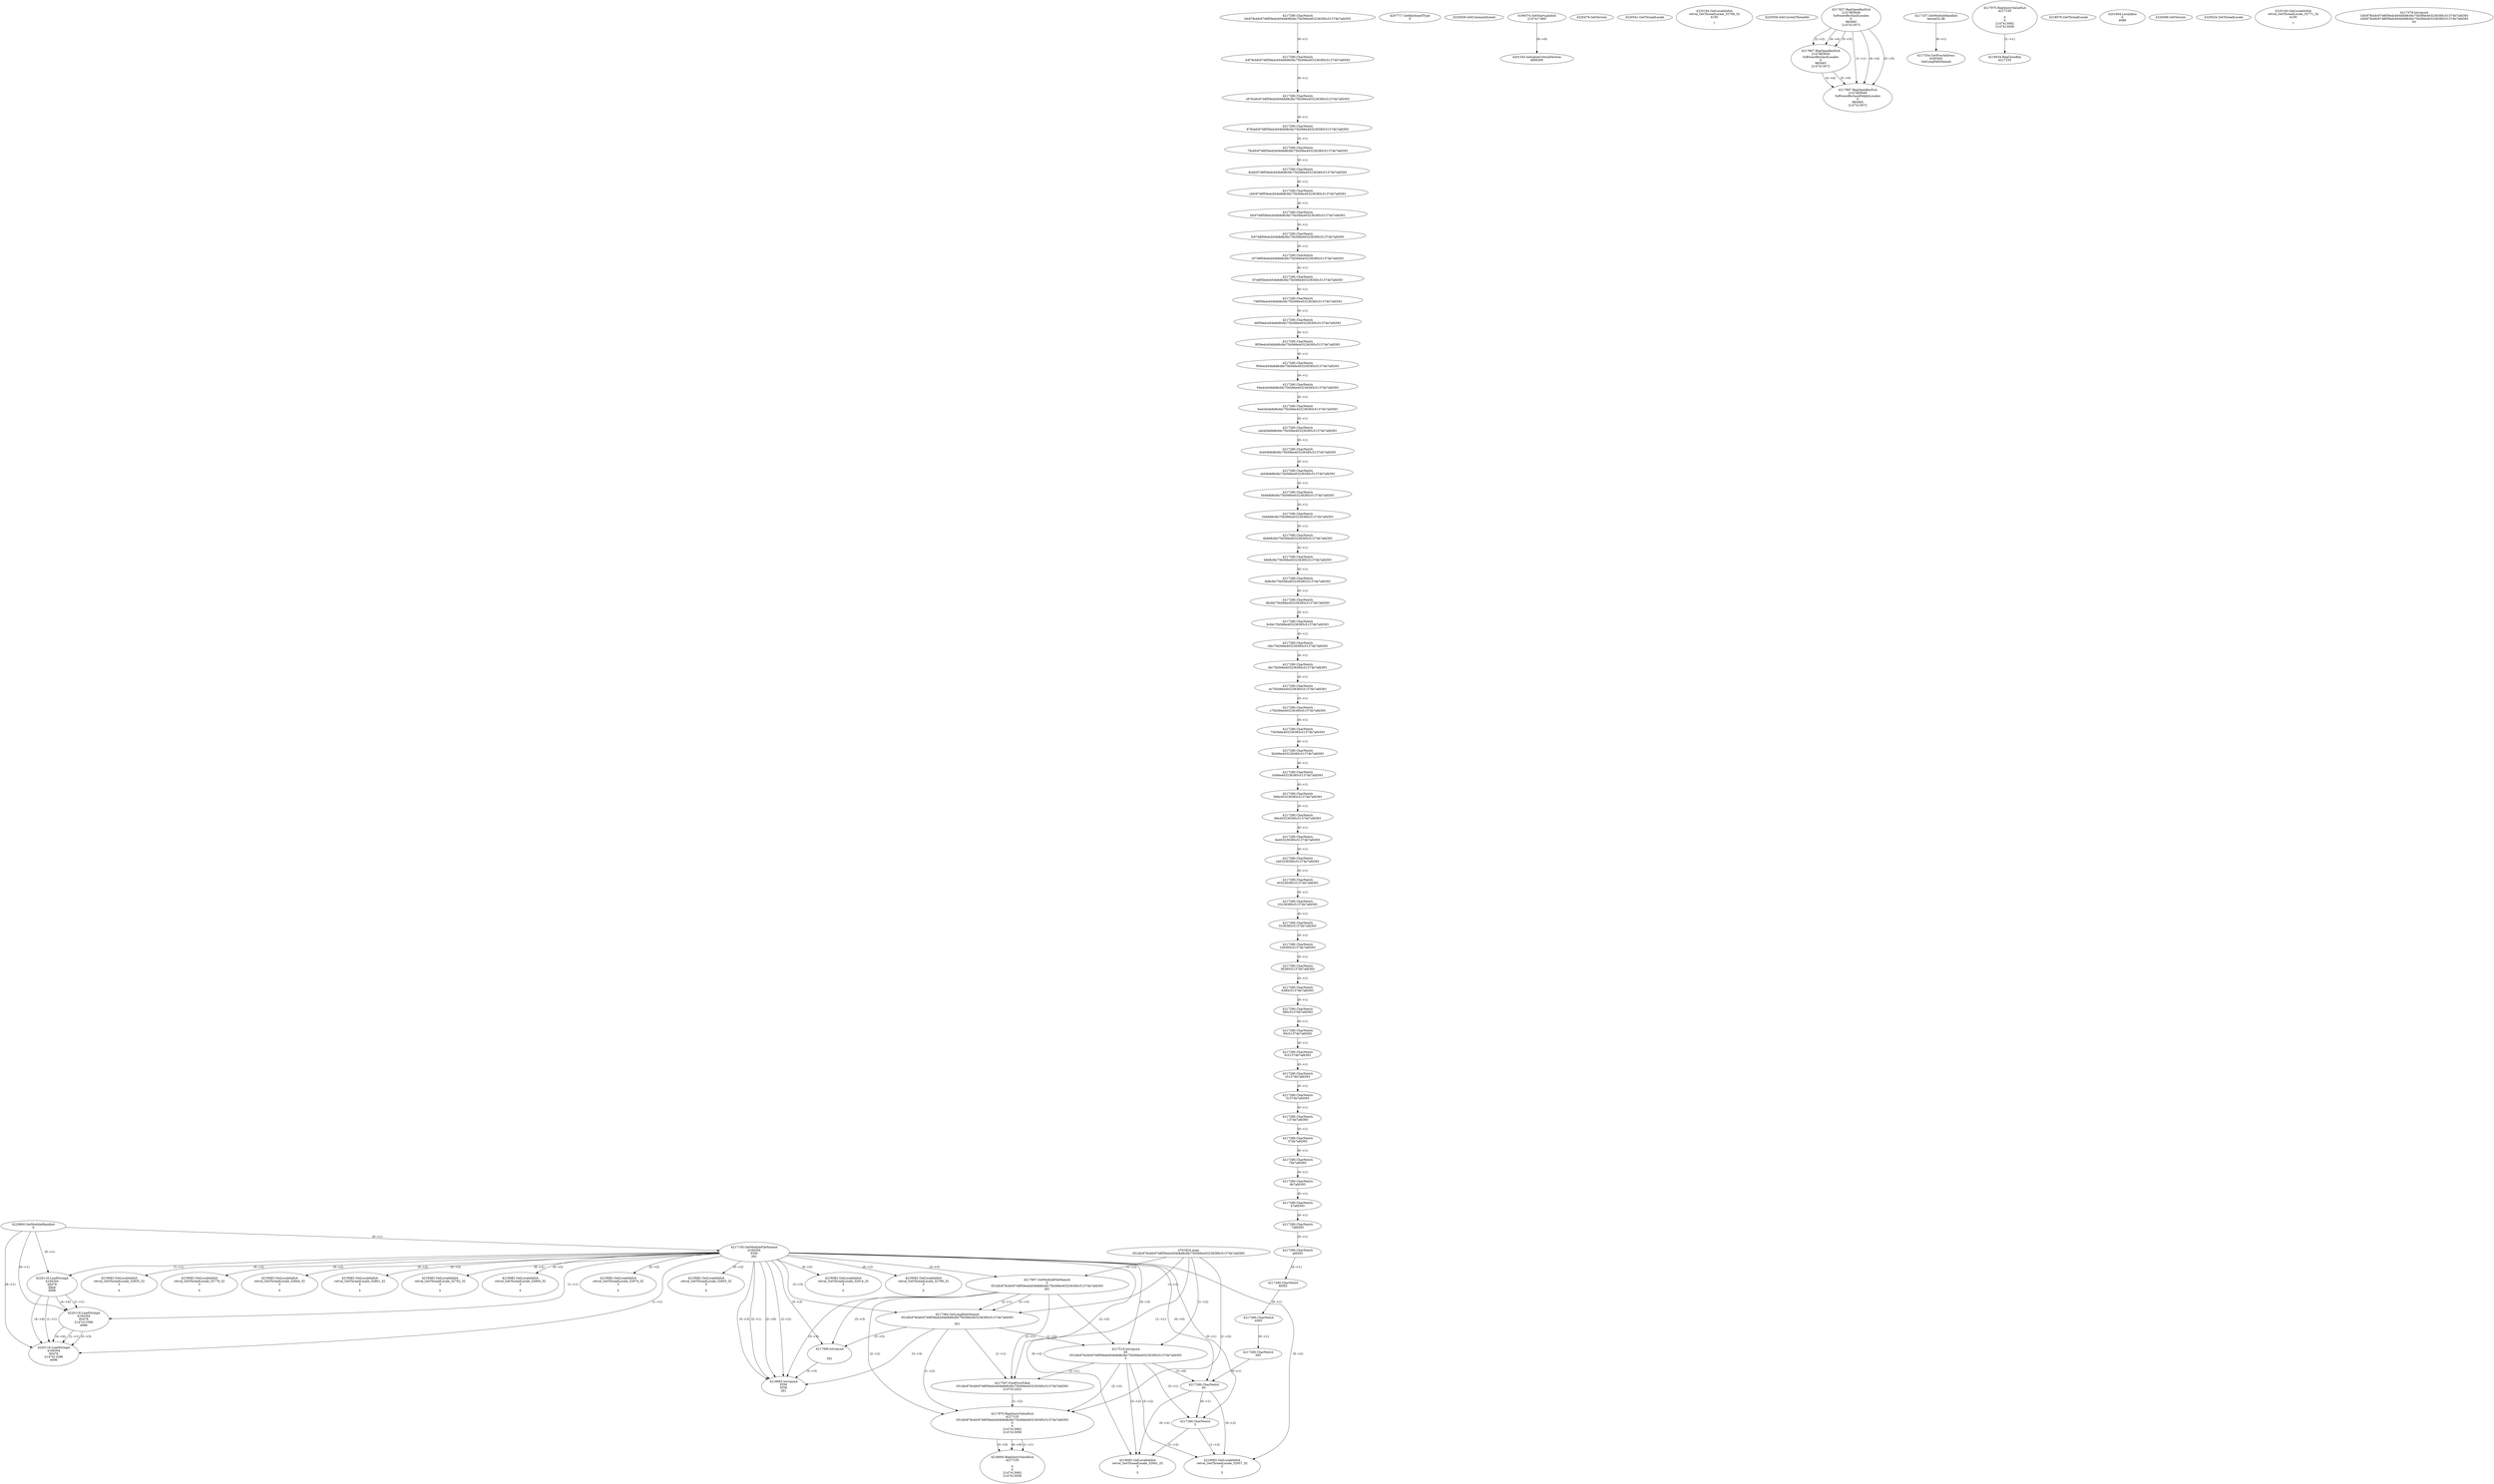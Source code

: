 // Global SCDG with merge call
digraph {
	0 [label="4701824.main
051bfc878cbfc9748f59edcb04b8d8cfdc75b566e403236385c51374b7afd393"]
	1 [label="4220800.GetModuleHandleA
0"]
	2 [label="4207717.GetKeyboardType
0"]
	3 [label="4220459.GetCommandLineA
"]
	4 [label="4199374.GetStartupInfoA
2147417460"]
	5 [label="4220479.GetVersion
"]
	6 [label="4220541.GetThreadLocale
"]
	7 [label="4220194.GetLocaleInfoA
retval_GetThreadLocale_32768_32
4100

7"]
	8 [label="4220556.GetCurrentThreadId
"]
	9 [label="4217150.GetModuleFileNameA
4194304
PZM
261"]
	1 -> 9 [label="(0-->1)"]
	10 [label="4217807.GetModuleFileNameA
0
051bfc878cbfc9748f59edcb04b8d8cfdc75b566e403236385c51374b7afd393
261"]
	0 -> 10 [label="(1-->2)"]
	9 -> 10 [label="(3-->3)"]
	11 [label="4217837.RegOpenKeyExA
2147483649
Software\Borland\Locales
0
983065
2147413072"]
	12 [label="4217337.GetModuleHandleA
kernel32.dll"]
	13 [label="4217354.GetProcAddress
6295592
GetLongPathNameA"]
	12 -> 13 [label="(0-->1)"]
	14 [label="4217384.GetLongPathNameA
051bfc878cbfc9748f59edcb04b8d8cfdc75b566e403236385c51374b7afd393

261"]
	0 -> 14 [label="(1-->1)"]
	10 -> 14 [label="(2-->1)"]
	9 -> 14 [label="(3-->3)"]
	10 -> 14 [label="(3-->3)"]
	15 [label="4217406.lstrcpynA


261"]
	9 -> 15 [label="(3-->3)"]
	10 -> 15 [label="(3-->3)"]
	14 -> 15 [label="(3-->3)"]
	16 [label="4217970.RegQueryValueExA
4217155

0
0
2147413062
2147413056"]
	17 [label="4218034.RegCloseKey
4217155"]
	16 -> 17 [label="(1-->1)"]
	18 [label="4218063.lstrcpynA
PZM
PZM
261"]
	9 -> 18 [label="(2-->1)"]
	9 -> 18 [label="(2-->2)"]
	9 -> 18 [label="(3-->3)"]
	10 -> 18 [label="(3-->3)"]
	14 -> 18 [label="(3-->3)"]
	15 -> 18 [label="(3-->3)"]
	9 -> 18 [label="(2-->0)"]
	19 [label="4218076.GetThreadLocale
"]
	20 [label="4218082.GetLocaleInfoA
retval_GetThreadLocale_32874_32
3

5"]
	9 -> 20 [label="(0-->2)"]
	21 [label="4220118.LoadStringA
4194304
65479
x@
4096"]
	1 -> 21 [label="(0-->1)"]
	9 -> 21 [label="(1-->1)"]
	22 [label="4220118.LoadStringA
4194304
65478
2147413396
4096"]
	1 -> 22 [label="(0-->1)"]
	9 -> 22 [label="(1-->1)"]
	21 -> 22 [label="(1-->1)"]
	21 -> 22 [label="(4-->4)"]
	23 [label="4201543.InitializeCriticalSection
4900300"]
	4 -> 23 [label="(0-->0)"]
	24 [label="4201604.LocalAlloc
0
4088"]
	25 [label="4220496.GetVersion
"]
	26 [label="4220524.GetThreadLocale
"]
	27 [label="4220194.GetLocaleInfoA
retval_GetThreadLocale_32771_32
4100

7"]
	28 [label="4217867.RegOpenKeyExA
2147483650
Software\Borland\Locales
0
983065
2147413072"]
	11 -> 28 [label="(2-->2)"]
	11 -> 28 [label="(4-->4)"]
	11 -> 28 [label="(5-->5)"]
	29 [label="4217897.RegOpenKeyExA
2147483649
Software\Borland\Delphi\Locales
0
983065
2147413072"]
	11 -> 29 [label="(1-->1)"]
	11 -> 29 [label="(4-->4)"]
	28 -> 29 [label="(4-->4)"]
	11 -> 29 [label="(5-->5)"]
	28 -> 29 [label="(5-->5)"]
	30 [label="4218082.GetLocaleInfoA
retval_GetThreadLocale_32855_32
3

5"]
	9 -> 30 [label="(0-->2)"]
	31 [label="4217519.lstrcpynA
05
051bfc878cbfc9748f59edcb04b8d8cfdc75b566e403236385c51374b7afd393
3"]
	0 -> 31 [label="(1-->2)"]
	10 -> 31 [label="(2-->2)"]
	14 -> 31 [label="(1-->2)"]
	9 -> 31 [label="(0-->3)"]
	32 [label="4217280.CharNextA
bfc878cbfc9748f59edcb04b8d8cfdc75b566e403236385c51374b7afd393"]
	33 [label="4217280.CharNextA
fc878cbfc9748f59edcb04b8d8cfdc75b566e403236385c51374b7afd393"]
	32 -> 33 [label="(0-->1)"]
	34 [label="4217280.CharNextA
c878cbfc9748f59edcb04b8d8cfdc75b566e403236385c51374b7afd393"]
	33 -> 34 [label="(0-->1)"]
	35 [label="4217280.CharNextA
878cbfc9748f59edcb04b8d8cfdc75b566e403236385c51374b7afd393"]
	34 -> 35 [label="(0-->1)"]
	36 [label="4217280.CharNextA
78cbfc9748f59edcb04b8d8cfdc75b566e403236385c51374b7afd393"]
	35 -> 36 [label="(0-->1)"]
	37 [label="4217280.CharNextA
8cbfc9748f59edcb04b8d8cfdc75b566e403236385c51374b7afd393"]
	36 -> 37 [label="(0-->1)"]
	38 [label="4217280.CharNextA
cbfc9748f59edcb04b8d8cfdc75b566e403236385c51374b7afd393"]
	37 -> 38 [label="(0-->1)"]
	39 [label="4217280.CharNextA
bfc9748f59edcb04b8d8cfdc75b566e403236385c51374b7afd393"]
	38 -> 39 [label="(0-->1)"]
	40 [label="4217280.CharNextA
fc9748f59edcb04b8d8cfdc75b566e403236385c51374b7afd393"]
	39 -> 40 [label="(0-->1)"]
	41 [label="4217280.CharNextA
c9748f59edcb04b8d8cfdc75b566e403236385c51374b7afd393"]
	40 -> 41 [label="(0-->1)"]
	42 [label="4217280.CharNextA
9748f59edcb04b8d8cfdc75b566e403236385c51374b7afd393"]
	41 -> 42 [label="(0-->1)"]
	43 [label="4217280.CharNextA
748f59edcb04b8d8cfdc75b566e403236385c51374b7afd393"]
	42 -> 43 [label="(0-->1)"]
	44 [label="4217280.CharNextA
48f59edcb04b8d8cfdc75b566e403236385c51374b7afd393"]
	43 -> 44 [label="(0-->1)"]
	45 [label="4217280.CharNextA
8f59edcb04b8d8cfdc75b566e403236385c51374b7afd393"]
	44 -> 45 [label="(0-->1)"]
	46 [label="4217280.CharNextA
f59edcb04b8d8cfdc75b566e403236385c51374b7afd393"]
	45 -> 46 [label="(0-->1)"]
	47 [label="4217280.CharNextA
59edcb04b8d8cfdc75b566e403236385c51374b7afd393"]
	46 -> 47 [label="(0-->1)"]
	48 [label="4217280.CharNextA
9edcb04b8d8cfdc75b566e403236385c51374b7afd393"]
	47 -> 48 [label="(0-->1)"]
	49 [label="4217280.CharNextA
edcb04b8d8cfdc75b566e403236385c51374b7afd393"]
	48 -> 49 [label="(0-->1)"]
	50 [label="4217280.CharNextA
dcb04b8d8cfdc75b566e403236385c51374b7afd393"]
	49 -> 50 [label="(0-->1)"]
	51 [label="4217280.CharNextA
cb04b8d8cfdc75b566e403236385c51374b7afd393"]
	50 -> 51 [label="(0-->1)"]
	52 [label="4217280.CharNextA
b04b8d8cfdc75b566e403236385c51374b7afd393"]
	51 -> 52 [label="(0-->1)"]
	53 [label="4217280.CharNextA
04b8d8cfdc75b566e403236385c51374b7afd393"]
	52 -> 53 [label="(0-->1)"]
	54 [label="4217280.CharNextA
4b8d8cfdc75b566e403236385c51374b7afd393"]
	53 -> 54 [label="(0-->1)"]
	55 [label="4217280.CharNextA
b8d8cfdc75b566e403236385c51374b7afd393"]
	54 -> 55 [label="(0-->1)"]
	56 [label="4217280.CharNextA
8d8cfdc75b566e403236385c51374b7afd393"]
	55 -> 56 [label="(0-->1)"]
	57 [label="4217280.CharNextA
d8cfdc75b566e403236385c51374b7afd393"]
	56 -> 57 [label="(0-->1)"]
	58 [label="4217280.CharNextA
8cfdc75b566e403236385c51374b7afd393"]
	57 -> 58 [label="(0-->1)"]
	59 [label="4217280.CharNextA
cfdc75b566e403236385c51374b7afd393"]
	58 -> 59 [label="(0-->1)"]
	60 [label="4217280.CharNextA
fdc75b566e403236385c51374b7afd393"]
	59 -> 60 [label="(0-->1)"]
	61 [label="4217280.CharNextA
dc75b566e403236385c51374b7afd393"]
	60 -> 61 [label="(0-->1)"]
	62 [label="4217280.CharNextA
c75b566e403236385c51374b7afd393"]
	61 -> 62 [label="(0-->1)"]
	63 [label="4217280.CharNextA
75b566e403236385c51374b7afd393"]
	62 -> 63 [label="(0-->1)"]
	64 [label="4217280.CharNextA
5b566e403236385c51374b7afd393"]
	63 -> 64 [label="(0-->1)"]
	65 [label="4217280.CharNextA
b566e403236385c51374b7afd393"]
	64 -> 65 [label="(0-->1)"]
	66 [label="4217280.CharNextA
566e403236385c51374b7afd393"]
	65 -> 66 [label="(0-->1)"]
	67 [label="4217280.CharNextA
66e403236385c51374b7afd393"]
	66 -> 67 [label="(0-->1)"]
	68 [label="4217280.CharNextA
6e403236385c51374b7afd393"]
	67 -> 68 [label="(0-->1)"]
	69 [label="4217280.CharNextA
e403236385c51374b7afd393"]
	68 -> 69 [label="(0-->1)"]
	70 [label="4217280.CharNextA
403236385c51374b7afd393"]
	69 -> 70 [label="(0-->1)"]
	71 [label="4217280.CharNextA
03236385c51374b7afd393"]
	70 -> 71 [label="(0-->1)"]
	72 [label="4217280.CharNextA
3236385c51374b7afd393"]
	71 -> 72 [label="(0-->1)"]
	73 [label="4217280.CharNextA
236385c51374b7afd393"]
	72 -> 73 [label="(0-->1)"]
	74 [label="4217280.CharNextA
36385c51374b7afd393"]
	73 -> 74 [label="(0-->1)"]
	75 [label="4217280.CharNextA
6385c51374b7afd393"]
	74 -> 75 [label="(0-->1)"]
	76 [label="4217280.CharNextA
385c51374b7afd393"]
	75 -> 76 [label="(0-->1)"]
	77 [label="4217280.CharNextA
85c51374b7afd393"]
	76 -> 77 [label="(0-->1)"]
	78 [label="4217280.CharNextA
5c51374b7afd393"]
	77 -> 78 [label="(0-->1)"]
	79 [label="4217280.CharNextA
c51374b7afd393"]
	78 -> 79 [label="(0-->1)"]
	80 [label="4217280.CharNextA
51374b7afd393"]
	79 -> 80 [label="(0-->1)"]
	81 [label="4217280.CharNextA
1374b7afd393"]
	80 -> 81 [label="(0-->1)"]
	82 [label="4217280.CharNextA
374b7afd393"]
	81 -> 82 [label="(0-->1)"]
	83 [label="4217280.CharNextA
74b7afd393"]
	82 -> 83 [label="(0-->1)"]
	84 [label="4217280.CharNextA
4b7afd393"]
	83 -> 84 [label="(0-->1)"]
	85 [label="4217280.CharNextA
b7afd393"]
	84 -> 85 [label="(0-->1)"]
	86 [label="4217280.CharNextA
7afd393"]
	85 -> 86 [label="(0-->1)"]
	87 [label="4217280.CharNextA
afd393"]
	86 -> 87 [label="(0-->1)"]
	88 [label="4217280.CharNextA
fd393"]
	87 -> 88 [label="(0-->1)"]
	89 [label="4217280.CharNextA
d393"]
	88 -> 89 [label="(0-->1)"]
	90 [label="4217280.CharNextA
393"]
	89 -> 90 [label="(0-->1)"]
	91 [label="4217280.CharNextA
93"]
	90 -> 91 [label="(0-->1)"]
	9 -> 91 [label="(0-->0)"]
	31 -> 91 [label="(3-->0)"]
	92 [label="4217280.CharNextA
3"]
	9 -> 92 [label="(0-->1)"]
	31 -> 92 [label="(3-->1)"]
	91 -> 92 [label="(0-->1)"]
	93 [label="4217578.lstrcpynA
1bfc878cbfc9748f59edcb04b8d8cfdc75b566e403236385c51374b7afd393
1bfc878cbfc9748f59edcb04b8d8cfdc75b566e403236385c51374b7afd393
63"]
	94 [label="4217597.FindFirstFileA
051bfc878cbfc9748f59edcb04b8d8cfdc75b566e403236385c51374b7afd393
2147412422"]
	0 -> 94 [label="(1-->1)"]
	10 -> 94 [label="(2-->1)"]
	14 -> 94 [label="(1-->1)"]
	31 -> 94 [label="(2-->1)"]
	95 [label="4217970.RegQueryValueExA
4217155
051bfc878cbfc9748f59edcb04b8d8cfdc75b566e403236385c51374b7afd393
0
0
2147413062
2147413056"]
	0 -> 95 [label="(1-->2)"]
	10 -> 95 [label="(2-->2)"]
	14 -> 95 [label="(1-->2)"]
	31 -> 95 [label="(2-->2)"]
	94 -> 95 [label="(1-->2)"]
	96 [label="4218000.RegQueryValueExA
4217155

0
0
2147413062
2147413056"]
	95 -> 96 [label="(1-->1)"]
	95 -> 96 [label="(5-->5)"]
	95 -> 96 [label="(6-->6)"]
	97 [label="4218082.GetLocaleInfoA
retval_GetThreadLocale_32941_32
3

5"]
	9 -> 97 [label="(0-->2)"]
	31 -> 97 [label="(3-->2)"]
	91 -> 97 [label="(0-->2)"]
	92 -> 97 [label="(1-->2)"]
	98 [label="4218082.GetLocaleInfoA
retval_GetThreadLocale_32914_32
3

5"]
	9 -> 98 [label="(0-->2)"]
	99 [label="4218082.GetLocaleInfoA
retval_GetThreadLocale_32957_32
3

5"]
	9 -> 99 [label="(0-->2)"]
	31 -> 99 [label="(3-->2)"]
	91 -> 99 [label="(0-->2)"]
	92 -> 99 [label="(1-->2)"]
	100 [label="4218082.GetLocaleInfoA
retval_GetThreadLocale_32790_32
3

5"]
	9 -> 100 [label="(0-->2)"]
	101 [label="4220118.LoadStringA
4194304
65476
2147413396
4096"]
	1 -> 101 [label="(0-->1)"]
	9 -> 101 [label="(1-->1)"]
	21 -> 101 [label="(1-->1)"]
	22 -> 101 [label="(1-->1)"]
	22 -> 101 [label="(3-->3)"]
	21 -> 101 [label="(4-->4)"]
	22 -> 101 [label="(4-->4)"]
	102 [label="4218082.GetLocaleInfoA
retval_GetThreadLocale_32835_32
3

5"]
	9 -> 102 [label="(0-->2)"]
	103 [label="4218082.GetLocaleInfoA
retval_GetThreadLocale_32778_32
3

5"]
	9 -> 103 [label="(0-->2)"]
	104 [label="4218082.GetLocaleInfoA
retval_GetThreadLocale_32844_32
3

5"]
	9 -> 104 [label="(0-->2)"]
	105 [label="4218082.GetLocaleInfoA
retval_GetThreadLocale_32861_32
3

5"]
	9 -> 105 [label="(0-->2)"]
	106 [label="4218082.GetLocaleInfoA
retval_GetThreadLocale_32792_32
3

5"]
	9 -> 106 [label="(0-->2)"]
	107 [label="4218082.GetLocaleInfoA
retval_GetThreadLocale_32800_32
3

5"]
	9 -> 107 [label="(0-->2)"]
}
